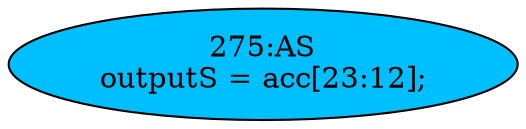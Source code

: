 strict digraph "" {
	node [label="\N"];
	"275:AS"	 [ast="<pyverilog.vparser.ast.Assign object at 0x7f5d48956150>",
		def_var="['outputS']",
		fillcolor=deepskyblue,
		label="275:AS
outputS = acc[23:12];",
		statements="[]",
		style=filled,
		typ=Assign,
		use_var="['acc']"];
}
